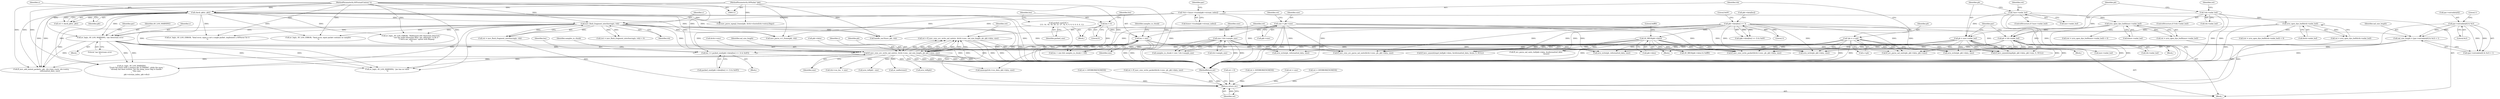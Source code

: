 digraph "0_FFmpeg_3a2d21bc5f97aa0161db3ae731fc2732be6108b8@API" {
"1000713" [label="(Call,ret = ff_mov_cenc_avc_write_nal_units(s, &trk->cenc, nal_size_length, pb, pkt->data, size))"];
"1000715" [label="(Call,ff_mov_cenc_avc_write_nal_units(s, &trk->cenc, nal_size_length, pb, pkt->data, size))"];
"1000222" [label="(Call,mov_flush_fragment_interleaving(s, trk))"];
"1000166" [label="(Call,check_pkt(s, pkt))"];
"1000114" [label="(MethodParameterIn,AVFormatContext *s)"];
"1000115" [label="(MethodParameterIn,AVPacket *pkt)"];
"1000130" [label="(Call,*trk = &mov->tracks[pkt->stream_index])"];
"1000476" [label="(Call,av_log(s, AV_LOG_WARNING, \"aac bitstream error\n\"))"];
"1000702" [label="(Call,nal_size_length = (par->extradata[4] & 0x3) + 1)"];
"1000705" [label="(Call,par->extradata[4] & 0x3)"];
"1000124" [label="(Call,*pb = s->pb)"];
"1000271" [label="(Call,pb = mov->mdat_buf)"];
"1000254" [label="(Call,!mov->mdat_buf)"];
"1000263" [label="(Call,avio_open_dyn_buf(&mov->mdat_buf))"];
"1000246" [label="(Call,pb = trk->mdat_buf)"];
"1000238" [label="(Call,avio_open_dyn_buf(&trk->mdat_buf))"];
"1000229" [label="(Call,!trk->mdat_buf)"];
"1000304" [label="(Call,pkt->data[len] >> 3)"];
"1000450" [label="(Call,AV_RB16(pkt->data))"];
"1000292" [label="(Call,len < size)"];
"1000299" [label="(Call,len += packed_size[(pkt->data[len] >> 3) & 0x0F])"];
"1000284" [label="(Call,packed_size[16] =\n            {13, 14, 16, 18, 20, 21, 27, 32, 6, 0, 0, 0, 0, 0, 0, 1})"];
"1000287" [label="(Call,len = 0)"];
"1000151" [label="(Call,size = pkt->size)"];
"1000354" [label="(Call,size / trk->sample_size)"];
"1001464" [label="(Return,return ret;)"];
"1000246" [label="(Call,pb = trk->mdat_buf)"];
"1000484" [label="(Identifier,par)"];
"1000354" [label="(Call,size / trk->sample_size)"];
"1000296" [label="(Identifier,samples_in_chunk)"];
"1000228" [label="(ControlStructure,if (!trk->mdat_buf))"];
"1000706" [label="(Call,par->extradata[4])"];
"1000272" [label="(Identifier,pb)"];
"1000449" [label="(Call,AV_RB16(pkt->data) & 0xfff0)"];
"1000142" [label="(Identifier,par)"];
"1000282" [label="(Block,)"];
"1000705" [label="(Call,par->extradata[4] & 0x3)"];
"1000153" [label="(Call,pkt->size)"];
"1000235" [label="(Call,(ret = avio_open_dyn_buf(&trk->mdat_buf)) < 0)"];
"1001466" [label="(MethodReturn,int)"];
"1000300" [label="(Identifier,len)"];
"1000456" [label="(Block,)"];
"1000726" [label="(Identifier,size)"];
"1000478" [label="(Identifier,AV_LOG_WARNING)"];
"1000239" [label="(Call,&trk->mdat_buf)"];
"1000658" [label="(Call,handle_eac3(mov, pkt, trk))"];
"1001464" [label="(Return,return ret;)"];
"1000546" [label="(Call,ff_mov_cenc_avc_parse_nal_units(&trk->cenc, pb, pkt->data, size))"];
"1000638" [label="(Call,ff_hevc_annexb2mp4(pb, pkt->data, pkt->size, 0, NULL))"];
"1000193" [label="(Block,)"];
"1000620" [label="(Call,ff_hevc_annexb2mp4_buf(pkt->data, &reformatted_data, &size, 0, NULL))"];
"1000236" [label="(Call,ret = avio_open_dyn_buf(&trk->mdat_buf))"];
"1000114" [label="(MethodParameterIn,AVFormatContext *s)"];
"1000166" [label="(Call,check_pkt(s, pkt))"];
"1000722" [label="(Identifier,pb)"];
"1001465" [label="(Identifier,ret)"];
"1000700" [label="(Block,)"];
"1000477" [label="(Identifier,s)"];
"1000833" [label="(Call,ret = AVERROR(ENOMEM))"];
"1000673" [label="(Call,avio_write(pb, pkt->data, size))"];
"1000261" [label="(Call,ret = avio_open_dyn_buf(&mov->mdat_buf))"];
"1000712" [label="(Literal,1)"];
"1000284" [label="(Call,packed_size[16] =\n            {13, 14, 16, 18, 20, 21, 27, 32, 6, 0, 0, 0, 0, 0, 0, 1})"];
"1000729" [label="(Call,ret = ff_mov_cenc_write_packet(&trk->cenc, pb, pkt->data, size))"];
"1000219" [label="(Call,(ret = mov_flush_fragment_interleaving(s, trk)) < 0)"];
"1000469" [label="(Call,av_log(s, AV_LOG_ERROR, \"Malformed AAC bitstream detected: \"\n                   \"use the audio bitstream filter 'aac_adtstoasc' to fix it \"\n                   \"('-bsf:a aac_adtstoasc' option with ffmpeg)\n\"))"];
"1000222" [label="(Call,mov_flush_fragment_interleaving(s, trk))"];
"1000260" [label="(Call,(ret = avio_open_dyn_buf(&mov->mdat_buf)) < 0)"];
"1000229" [label="(Call,!trk->mdat_buf)"];
"1000252" [label="(Block,)"];
"1000711" [label="(Literal,0x3)"];
"1000298" [label="(Block,)"];
"1000220" [label="(Call,ret = mov_flush_fragment_interleaving(s, trk))"];
"1000717" [label="(Call,&trk->cenc)"];
"1000450" [label="(Call,AV_RB16(pkt->data))"];
"1000721" [label="(Identifier,nal_size_length)"];
"1000305" [label="(Call,pkt->data[len])"];
"1000152" [label="(Identifier,size)"];
"1000126" [label="(Call,s->pb)"];
"1000238" [label="(Call,avio_open_dyn_buf(&trk->mdat_buf))"];
"1000303" [label="(Call,(pkt->data[len] >> 3) & 0x0F)"];
"1000263" [label="(Call,avio_open_dyn_buf(&mov->mdat_buf))"];
"1000132" [label="(Call,&mov->tracks[pkt->stream_index])"];
"1000158" [label="(Identifier,ret)"];
"1000116" [label="(Block,)"];
"1000285" [label="(Identifier,packed_size)"];
"1000255" [label="(Call,mov->mdat_buf)"];
"1000352" [label="(Call,samples_in_chunk = size / trk->sample_size)"];
"1000771" [label="(Call,trk->vos_len  = size)"];
"1000279" [label="(Identifier,par)"];
"1000723" [label="(Call,pkt->data)"];
"1000569" [label="(Call,ff_avc_parse_nal_units(pb, pkt->data, pkt->size))"];
"1000262" [label="(Identifier,ret)"];
"1001449" [label="(Call,ff_mov_add_hinted_packet(s, pkt, trk->hint_track, trk->entry,\n                                 reformatted_data, size))"];
"1000237" [label="(Identifier,ret)"];
"1000704" [label="(Call,(par->extradata[4] & 0x3) + 1)"];
"1000703" [label="(Identifier,nal_size_length)"];
"1000853" [label="(Call,avio_tell(pb) - size)"];
"1000170" [label="(Call,ret < 0)"];
"1000793" [label="(Call,memcpy(trk->vos_data, pkt->data, size))"];
"1000253" [label="(ControlStructure,if (!mov->mdat_buf))"];
"1000223" [label="(Identifier,s)"];
"1000630" [label="(Call,avio_write(pb, reformatted_data, size))"];
"1000151" [label="(Call,size = pkt->size)"];
"1001311" [label="(Call,mov_parse_vc1_frame(pkt, trk))"];
"1000164" [label="(Call,ret = check_pkt(s, pkt))"];
"1000254" [label="(Call,!mov->mdat_buf)"];
"1000311" [label="(Literal,0x0F)"];
"1000356" [label="(Call,trk->sample_size)"];
"1000310" [label="(Literal,3)"];
"1000715" [label="(Call,ff_mov_cenc_avc_write_nal_units(s, &trk->cenc, nal_size_length, pb, pkt->data, size))"];
"1000287" [label="(Call,len = 0)"];
"1000731" [label="(Call,ff_mov_cenc_write_packet(&trk->cenc, pb, pkt->data, size))"];
"1000479" [label="(Literal,\"aac bitstream error\n\")"];
"1000780" [label="(Call,av_malloc(size))"];
"1000304" [label="(Call,pkt->data[len] >> 3)"];
"1000167" [label="(Identifier,s)"];
"1000248" [label="(Call,trk->mdat_buf)"];
"1000289" [label="(Literal,0)"];
"1000451" [label="(Call,pkt->data)"];
"1000454" [label="(Literal,0xfff0)"];
"1000476" [label="(Call,av_log(s, AV_LOG_WARNING, \"aac bitstream error\n\"))"];
"1000299" [label="(Call,len += packed_size[(pkt->data[len] >> 3) & 0x0F])"];
"1000291" [label="(Call,len < size && samples_in_chunk < 100)"];
"1000124" [label="(Call,*pb = s->pb)"];
"1000531" [label="(Call,avio_write(pb, reformatted_data, size))"];
"1000294" [label="(Identifier,size)"];
"1000168" [label="(Identifier,pkt)"];
"1000115" [label="(MethodParameterIn,AVPacket *pkt)"];
"1000273" [label="(Call,mov->mdat_buf)"];
"1001133" [label="(Call,av_log(s, AV_LOG_WARNING,\n                   \"Track %d starts with a nonzero dts %\"PRId64\", while the moov \"\n                   \"already has been written. Set the delay_moov flag to handle \"\n                   \"this case.\n\",\n                   pkt->stream_index, pkt->dts))"];
"1000319" [label="(Call,av_log(s, AV_LOG_ERROR, \"fatal error, input is not a single packet, implement a AVParser for it\n\"))"];
"1000713" [label="(Call,ret = ff_mov_cenc_avc_write_nal_units(s, &trk->cenc, nal_size_length, pb, pkt->data, size))"];
"1001170" [label="(Call,av_log(s, AV_LOG_WARNING, \"pts has no value\n\"))"];
"1000301" [label="(Call,packed_size[(pkt->data[len] >> 3) & 0x0F])"];
"1001341" [label="(Call,mov_parse_mpeg2_frame(pkt, &trk->cluster[trk->entry].flags))"];
"1000355" [label="(Identifier,size)"];
"1000131" [label="(Identifier,trk)"];
"1000230" [label="(Call,trk->mdat_buf)"];
"1000313" [label="(Identifier,samples_in_chunk)"];
"1000747" [label="(Call,avio_write(pb, pkt->data, size))"];
"1000523" [label="(Call,ff_avc_parse_nal_units_buf(pkt->data, &reformatted_data,\n                                       &size))"];
"1000716" [label="(Identifier,s)"];
"1000271" [label="(Call,pb = mov->mdat_buf)"];
"1000788" [label="(Call,ret = AVERROR(ENOMEM))"];
"1000292" [label="(Call,len < size)"];
"1000125" [label="(Identifier,pb)"];
"1000561" [label="(Call,ret = size)"];
"1000420" [label="(Call,ret = AVERROR(ENOMEM))"];
"1000247" [label="(Identifier,pb)"];
"1000224" [label="(Identifier,trk)"];
"1000288" [label="(Identifier,len)"];
"1000264" [label="(Call,&mov->mdat_buf)"];
"1000130" [label="(Call,*trk = &mov->tracks[pkt->stream_index])"];
"1000702" [label="(Call,nal_size_length = (par->extradata[4] & 0x3) + 1)"];
"1000714" [label="(Identifier,ret)"];
"1000742" [label="(Identifier,ret)"];
"1000368" [label="(Call,av_log(s, AV_LOG_ERROR, \"fatal error, input packet contains no samples\n\"))"];
"1000293" [label="(Identifier,len)"];
"1000854" [label="(Call,avio_tell(pb))"];
"1000713" -> "1000700"  [label="AST: "];
"1000713" -> "1000715"  [label="CFG: "];
"1000714" -> "1000713"  [label="AST: "];
"1000715" -> "1000713"  [label="AST: "];
"1000742" -> "1000713"  [label="CFG: "];
"1000713" -> "1001466"  [label="DDG: "];
"1000713" -> "1001466"  [label="DDG: "];
"1000715" -> "1000713"  [label="DDG: "];
"1000715" -> "1000713"  [label="DDG: "];
"1000715" -> "1000713"  [label="DDG: "];
"1000715" -> "1000713"  [label="DDG: "];
"1000715" -> "1000713"  [label="DDG: "];
"1000715" -> "1000713"  [label="DDG: "];
"1000713" -> "1001464"  [label="DDG: "];
"1000715" -> "1000726"  [label="CFG: "];
"1000716" -> "1000715"  [label="AST: "];
"1000717" -> "1000715"  [label="AST: "];
"1000721" -> "1000715"  [label="AST: "];
"1000722" -> "1000715"  [label="AST: "];
"1000723" -> "1000715"  [label="AST: "];
"1000726" -> "1000715"  [label="AST: "];
"1000715" -> "1001466"  [label="DDG: "];
"1000715" -> "1001466"  [label="DDG: "];
"1000715" -> "1001466"  [label="DDG: "];
"1000715" -> "1001466"  [label="DDG: "];
"1000715" -> "1001466"  [label="DDG: "];
"1000715" -> "1001466"  [label="DDG: "];
"1000222" -> "1000715"  [label="DDG: "];
"1000166" -> "1000715"  [label="DDG: "];
"1000476" -> "1000715"  [label="DDG: "];
"1000114" -> "1000715"  [label="DDG: "];
"1000702" -> "1000715"  [label="DDG: "];
"1000124" -> "1000715"  [label="DDG: "];
"1000271" -> "1000715"  [label="DDG: "];
"1000246" -> "1000715"  [label="DDG: "];
"1000304" -> "1000715"  [label="DDG: "];
"1000450" -> "1000715"  [label="DDG: "];
"1000292" -> "1000715"  [label="DDG: "];
"1000151" -> "1000715"  [label="DDG: "];
"1000354" -> "1000715"  [label="DDG: "];
"1000715" -> "1000771"  [label="DDG: "];
"1000715" -> "1000780"  [label="DDG: "];
"1000715" -> "1000793"  [label="DDG: "];
"1000715" -> "1000854"  [label="DDG: "];
"1000715" -> "1000853"  [label="DDG: "];
"1000715" -> "1001133"  [label="DDG: "];
"1000715" -> "1001170"  [label="DDG: "];
"1000715" -> "1001449"  [label="DDG: "];
"1000222" -> "1000220"  [label="AST: "];
"1000222" -> "1000224"  [label="CFG: "];
"1000223" -> "1000222"  [label="AST: "];
"1000224" -> "1000222"  [label="AST: "];
"1000220" -> "1000222"  [label="CFG: "];
"1000222" -> "1001466"  [label="DDG: "];
"1000222" -> "1001466"  [label="DDG: "];
"1000222" -> "1000219"  [label="DDG: "];
"1000222" -> "1000219"  [label="DDG: "];
"1000222" -> "1000220"  [label="DDG: "];
"1000222" -> "1000220"  [label="DDG: "];
"1000166" -> "1000222"  [label="DDG: "];
"1000114" -> "1000222"  [label="DDG: "];
"1000130" -> "1000222"  [label="DDG: "];
"1000222" -> "1000319"  [label="DDG: "];
"1000222" -> "1000368"  [label="DDG: "];
"1000222" -> "1000469"  [label="DDG: "];
"1000222" -> "1000476"  [label="DDG: "];
"1000222" -> "1000658"  [label="DDG: "];
"1000222" -> "1001133"  [label="DDG: "];
"1000222" -> "1001170"  [label="DDG: "];
"1000222" -> "1001311"  [label="DDG: "];
"1000222" -> "1001449"  [label="DDG: "];
"1000166" -> "1000164"  [label="AST: "];
"1000166" -> "1000168"  [label="CFG: "];
"1000167" -> "1000166"  [label="AST: "];
"1000168" -> "1000166"  [label="AST: "];
"1000164" -> "1000166"  [label="CFG: "];
"1000166" -> "1001466"  [label="DDG: "];
"1000166" -> "1001466"  [label="DDG: "];
"1000166" -> "1000164"  [label="DDG: "];
"1000166" -> "1000164"  [label="DDG: "];
"1000114" -> "1000166"  [label="DDG: "];
"1000115" -> "1000166"  [label="DDG: "];
"1000166" -> "1000319"  [label="DDG: "];
"1000166" -> "1000368"  [label="DDG: "];
"1000166" -> "1000469"  [label="DDG: "];
"1000166" -> "1000476"  [label="DDG: "];
"1000166" -> "1000658"  [label="DDG: "];
"1000166" -> "1001133"  [label="DDG: "];
"1000166" -> "1001170"  [label="DDG: "];
"1000166" -> "1001311"  [label="DDG: "];
"1000166" -> "1001341"  [label="DDG: "];
"1000166" -> "1001449"  [label="DDG: "];
"1000166" -> "1001449"  [label="DDG: "];
"1000114" -> "1000113"  [label="AST: "];
"1000114" -> "1001466"  [label="DDG: "];
"1000114" -> "1000319"  [label="DDG: "];
"1000114" -> "1000368"  [label="DDG: "];
"1000114" -> "1000469"  [label="DDG: "];
"1000114" -> "1000476"  [label="DDG: "];
"1000114" -> "1001133"  [label="DDG: "];
"1000114" -> "1001170"  [label="DDG: "];
"1000114" -> "1001449"  [label="DDG: "];
"1000115" -> "1000113"  [label="AST: "];
"1000115" -> "1001466"  [label="DDG: "];
"1000115" -> "1000658"  [label="DDG: "];
"1000115" -> "1001311"  [label="DDG: "];
"1000115" -> "1001341"  [label="DDG: "];
"1000115" -> "1001449"  [label="DDG: "];
"1000130" -> "1000116"  [label="AST: "];
"1000130" -> "1000132"  [label="CFG: "];
"1000131" -> "1000130"  [label="AST: "];
"1000132" -> "1000130"  [label="AST: "];
"1000142" -> "1000130"  [label="CFG: "];
"1000130" -> "1001466"  [label="DDG: "];
"1000130" -> "1001466"  [label="DDG: "];
"1000130" -> "1000658"  [label="DDG: "];
"1000130" -> "1001311"  [label="DDG: "];
"1000476" -> "1000456"  [label="AST: "];
"1000476" -> "1000479"  [label="CFG: "];
"1000477" -> "1000476"  [label="AST: "];
"1000478" -> "1000476"  [label="AST: "];
"1000479" -> "1000476"  [label="AST: "];
"1000484" -> "1000476"  [label="CFG: "];
"1000476" -> "1001466"  [label="DDG: "];
"1000476" -> "1001466"  [label="DDG: "];
"1000476" -> "1001466"  [label="DDG: "];
"1000476" -> "1001133"  [label="DDG: "];
"1000476" -> "1001133"  [label="DDG: "];
"1000476" -> "1001170"  [label="DDG: "];
"1000476" -> "1001170"  [label="DDG: "];
"1000476" -> "1001449"  [label="DDG: "];
"1000702" -> "1000700"  [label="AST: "];
"1000702" -> "1000704"  [label="CFG: "];
"1000703" -> "1000702"  [label="AST: "];
"1000704" -> "1000702"  [label="AST: "];
"1000714" -> "1000702"  [label="CFG: "];
"1000702" -> "1001466"  [label="DDG: "];
"1000705" -> "1000702"  [label="DDG: "];
"1000705" -> "1000702"  [label="DDG: "];
"1000705" -> "1000704"  [label="AST: "];
"1000705" -> "1000711"  [label="CFG: "];
"1000706" -> "1000705"  [label="AST: "];
"1000711" -> "1000705"  [label="AST: "];
"1000712" -> "1000705"  [label="CFG: "];
"1000705" -> "1001466"  [label="DDG: "];
"1000705" -> "1000704"  [label="DDG: "];
"1000705" -> "1000704"  [label="DDG: "];
"1000124" -> "1000116"  [label="AST: "];
"1000124" -> "1000126"  [label="CFG: "];
"1000125" -> "1000124"  [label="AST: "];
"1000126" -> "1000124"  [label="AST: "];
"1000131" -> "1000124"  [label="CFG: "];
"1000124" -> "1001466"  [label="DDG: "];
"1000124" -> "1001466"  [label="DDG: "];
"1000124" -> "1000531"  [label="DDG: "];
"1000124" -> "1000546"  [label="DDG: "];
"1000124" -> "1000569"  [label="DDG: "];
"1000124" -> "1000630"  [label="DDG: "];
"1000124" -> "1000638"  [label="DDG: "];
"1000124" -> "1000673"  [label="DDG: "];
"1000124" -> "1000731"  [label="DDG: "];
"1000124" -> "1000747"  [label="DDG: "];
"1000271" -> "1000252"  [label="AST: "];
"1000271" -> "1000273"  [label="CFG: "];
"1000272" -> "1000271"  [label="AST: "];
"1000273" -> "1000271"  [label="AST: "];
"1000279" -> "1000271"  [label="CFG: "];
"1000271" -> "1001466"  [label="DDG: "];
"1000271" -> "1001466"  [label="DDG: "];
"1000254" -> "1000271"  [label="DDG: "];
"1000263" -> "1000271"  [label="DDG: "];
"1000271" -> "1000531"  [label="DDG: "];
"1000271" -> "1000546"  [label="DDG: "];
"1000271" -> "1000569"  [label="DDG: "];
"1000271" -> "1000630"  [label="DDG: "];
"1000271" -> "1000638"  [label="DDG: "];
"1000271" -> "1000673"  [label="DDG: "];
"1000271" -> "1000731"  [label="DDG: "];
"1000271" -> "1000747"  [label="DDG: "];
"1000254" -> "1000253"  [label="AST: "];
"1000254" -> "1000255"  [label="CFG: "];
"1000255" -> "1000254"  [label="AST: "];
"1000262" -> "1000254"  [label="CFG: "];
"1000272" -> "1000254"  [label="CFG: "];
"1000254" -> "1001466"  [label="DDG: "];
"1000254" -> "1001466"  [label="DDG: "];
"1000254" -> "1000263"  [label="DDG: "];
"1000263" -> "1000261"  [label="AST: "];
"1000263" -> "1000264"  [label="CFG: "];
"1000264" -> "1000263"  [label="AST: "];
"1000261" -> "1000263"  [label="CFG: "];
"1000263" -> "1001466"  [label="DDG: "];
"1000263" -> "1000260"  [label="DDG: "];
"1000263" -> "1000261"  [label="DDG: "];
"1000246" -> "1000193"  [label="AST: "];
"1000246" -> "1000248"  [label="CFG: "];
"1000247" -> "1000246"  [label="AST: "];
"1000248" -> "1000246"  [label="AST: "];
"1000279" -> "1000246"  [label="CFG: "];
"1000246" -> "1001466"  [label="DDG: "];
"1000246" -> "1001466"  [label="DDG: "];
"1000238" -> "1000246"  [label="DDG: "];
"1000229" -> "1000246"  [label="DDG: "];
"1000246" -> "1000531"  [label="DDG: "];
"1000246" -> "1000546"  [label="DDG: "];
"1000246" -> "1000569"  [label="DDG: "];
"1000246" -> "1000630"  [label="DDG: "];
"1000246" -> "1000638"  [label="DDG: "];
"1000246" -> "1000673"  [label="DDG: "];
"1000246" -> "1000731"  [label="DDG: "];
"1000246" -> "1000747"  [label="DDG: "];
"1000238" -> "1000236"  [label="AST: "];
"1000238" -> "1000239"  [label="CFG: "];
"1000239" -> "1000238"  [label="AST: "];
"1000236" -> "1000238"  [label="CFG: "];
"1000238" -> "1001466"  [label="DDG: "];
"1000238" -> "1000235"  [label="DDG: "];
"1000238" -> "1000236"  [label="DDG: "];
"1000229" -> "1000238"  [label="DDG: "];
"1000229" -> "1000228"  [label="AST: "];
"1000229" -> "1000230"  [label="CFG: "];
"1000230" -> "1000229"  [label="AST: "];
"1000237" -> "1000229"  [label="CFG: "];
"1000247" -> "1000229"  [label="CFG: "];
"1000229" -> "1001466"  [label="DDG: "];
"1000229" -> "1001466"  [label="DDG: "];
"1000304" -> "1000303"  [label="AST: "];
"1000304" -> "1000310"  [label="CFG: "];
"1000305" -> "1000304"  [label="AST: "];
"1000310" -> "1000304"  [label="AST: "];
"1000311" -> "1000304"  [label="CFG: "];
"1000304" -> "1001466"  [label="DDG: "];
"1000304" -> "1000303"  [label="DDG: "];
"1000304" -> "1000303"  [label="DDG: "];
"1000304" -> "1000450"  [label="DDG: "];
"1000304" -> "1000523"  [label="DDG: "];
"1000304" -> "1000546"  [label="DDG: "];
"1000304" -> "1000569"  [label="DDG: "];
"1000304" -> "1000620"  [label="DDG: "];
"1000304" -> "1000638"  [label="DDG: "];
"1000304" -> "1000673"  [label="DDG: "];
"1000304" -> "1000731"  [label="DDG: "];
"1000304" -> "1000747"  [label="DDG: "];
"1000304" -> "1000793"  [label="DDG: "];
"1000450" -> "1000449"  [label="AST: "];
"1000450" -> "1000451"  [label="CFG: "];
"1000451" -> "1000450"  [label="AST: "];
"1000454" -> "1000450"  [label="CFG: "];
"1000450" -> "1001466"  [label="DDG: "];
"1000450" -> "1000449"  [label="DDG: "];
"1000450" -> "1000523"  [label="DDG: "];
"1000450" -> "1000546"  [label="DDG: "];
"1000450" -> "1000569"  [label="DDG: "];
"1000450" -> "1000620"  [label="DDG: "];
"1000450" -> "1000638"  [label="DDG: "];
"1000450" -> "1000673"  [label="DDG: "];
"1000450" -> "1000731"  [label="DDG: "];
"1000450" -> "1000747"  [label="DDG: "];
"1000292" -> "1000291"  [label="AST: "];
"1000292" -> "1000294"  [label="CFG: "];
"1000293" -> "1000292"  [label="AST: "];
"1000294" -> "1000292"  [label="AST: "];
"1000296" -> "1000292"  [label="CFG: "];
"1000291" -> "1000292"  [label="CFG: "];
"1000292" -> "1001466"  [label="DDG: "];
"1000292" -> "1001466"  [label="DDG: "];
"1000292" -> "1000291"  [label="DDG: "];
"1000292" -> "1000291"  [label="DDG: "];
"1000299" -> "1000292"  [label="DDG: "];
"1000287" -> "1000292"  [label="DDG: "];
"1000151" -> "1000292"  [label="DDG: "];
"1000292" -> "1000299"  [label="DDG: "];
"1000292" -> "1000531"  [label="DDG: "];
"1000292" -> "1000546"  [label="DDG: "];
"1000292" -> "1000630"  [label="DDG: "];
"1000292" -> "1000731"  [label="DDG: "];
"1000292" -> "1000747"  [label="DDG: "];
"1000299" -> "1000298"  [label="AST: "];
"1000299" -> "1000301"  [label="CFG: "];
"1000300" -> "1000299"  [label="AST: "];
"1000301" -> "1000299"  [label="AST: "];
"1000313" -> "1000299"  [label="CFG: "];
"1000299" -> "1001466"  [label="DDG: "];
"1000284" -> "1000299"  [label="DDG: "];
"1000284" -> "1000282"  [label="AST: "];
"1000284" -> "1000285"  [label="CFG: "];
"1000285" -> "1000284"  [label="AST: "];
"1000288" -> "1000284"  [label="CFG: "];
"1000284" -> "1001466"  [label="DDG: "];
"1000287" -> "1000282"  [label="AST: "];
"1000287" -> "1000289"  [label="CFG: "];
"1000288" -> "1000287"  [label="AST: "];
"1000289" -> "1000287"  [label="AST: "];
"1000293" -> "1000287"  [label="CFG: "];
"1000151" -> "1000116"  [label="AST: "];
"1000151" -> "1000153"  [label="CFG: "];
"1000152" -> "1000151"  [label="AST: "];
"1000153" -> "1000151"  [label="AST: "];
"1000158" -> "1000151"  [label="CFG: "];
"1000151" -> "1001466"  [label="DDG: "];
"1000151" -> "1001466"  [label="DDG: "];
"1000151" -> "1000354"  [label="DDG: "];
"1000151" -> "1000531"  [label="DDG: "];
"1000151" -> "1000546"  [label="DDG: "];
"1000151" -> "1000630"  [label="DDG: "];
"1000151" -> "1000731"  [label="DDG: "];
"1000151" -> "1000747"  [label="DDG: "];
"1000354" -> "1000352"  [label="AST: "];
"1000354" -> "1000356"  [label="CFG: "];
"1000355" -> "1000354"  [label="AST: "];
"1000356" -> "1000354"  [label="AST: "];
"1000352" -> "1000354"  [label="CFG: "];
"1000354" -> "1001466"  [label="DDG: "];
"1000354" -> "1001466"  [label="DDG: "];
"1000354" -> "1000352"  [label="DDG: "];
"1000354" -> "1000352"  [label="DDG: "];
"1000354" -> "1000531"  [label="DDG: "];
"1000354" -> "1000546"  [label="DDG: "];
"1000354" -> "1000630"  [label="DDG: "];
"1000354" -> "1000731"  [label="DDG: "];
"1000354" -> "1000747"  [label="DDG: "];
"1001464" -> "1000116"  [label="AST: "];
"1001464" -> "1001465"  [label="CFG: "];
"1001465" -> "1001464"  [label="AST: "];
"1001466" -> "1001464"  [label="CFG: "];
"1001464" -> "1001466"  [label="DDG: "];
"1001465" -> "1001464"  [label="DDG: "];
"1000561" -> "1001464"  [label="DDG: "];
"1000261" -> "1001464"  [label="DDG: "];
"1000788" -> "1001464"  [label="DDG: "];
"1000220" -> "1001464"  [label="DDG: "];
"1000729" -> "1001464"  [label="DDG: "];
"1000236" -> "1001464"  [label="DDG: "];
"1000833" -> "1001464"  [label="DDG: "];
"1000420" -> "1001464"  [label="DDG: "];
"1000170" -> "1001464"  [label="DDG: "];
}
